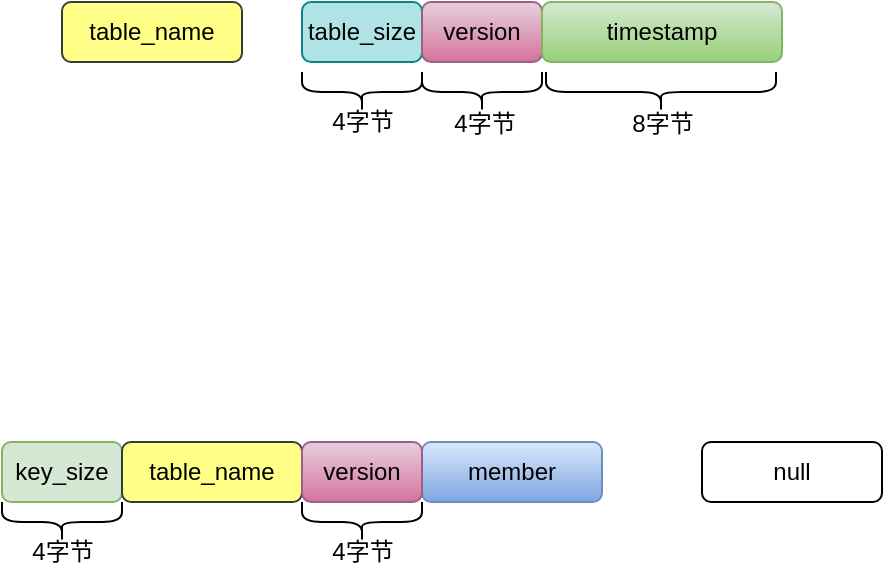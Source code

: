 <mxfile version="20.2.3" type="github">
  <diagram id="dMMoqp29PZXJmW7wQ7x7" name="第 1 页">
    <mxGraphModel dx="1038" dy="579" grid="1" gridSize="10" guides="1" tooltips="1" connect="1" arrows="1" fold="1" page="1" pageScale="1" pageWidth="827" pageHeight="1169" math="0" shadow="0">
      <root>
        <mxCell id="0" />
        <mxCell id="1" parent="0" />
        <mxCell id="fxj41NMDC9bXyIDjLuFJ-2" value="key_size" style="rounded=1;whiteSpace=wrap;html=1;fillColor=#d5e8d4;strokeColor=#82b366;" parent="1" vertex="1">
          <mxGeometry x="90" y="330" width="60" height="30" as="geometry" />
        </mxCell>
        <mxCell id="fxj41NMDC9bXyIDjLuFJ-3" value="table_name" style="rounded=1;whiteSpace=wrap;html=1;fillColor=#ffff88;strokeColor=#36393d;" parent="1" vertex="1">
          <mxGeometry x="150" y="330" width="90" height="30" as="geometry" />
        </mxCell>
        <mxCell id="fxj41NMDC9bXyIDjLuFJ-5" value="member" style="rounded=1;whiteSpace=wrap;html=1;fillColor=#dae8fc;gradientColor=#7ea6e0;strokeColor=#6c8ebf;" parent="1" vertex="1">
          <mxGeometry x="300" y="330" width="90" height="30" as="geometry" />
        </mxCell>
        <mxCell id="fxj41NMDC9bXyIDjLuFJ-7" value="version" style="rounded=1;whiteSpace=wrap;html=1;fillColor=#e6d0de;gradientColor=#d5739d;strokeColor=#996185;" parent="1" vertex="1">
          <mxGeometry x="240" y="330" width="60" height="30" as="geometry" />
        </mxCell>
        <mxCell id="fxj41NMDC9bXyIDjLuFJ-8" value="null" style="rounded=1;whiteSpace=wrap;html=1;" parent="1" vertex="1">
          <mxGeometry x="440" y="330" width="90" height="30" as="geometry" />
        </mxCell>
        <mxCell id="fxj41NMDC9bXyIDjLuFJ-10" value="table_name" style="rounded=1;whiteSpace=wrap;html=1;fillColor=#ffff88;strokeColor=#36393d;" parent="1" vertex="1">
          <mxGeometry x="120" y="110" width="90" height="30" as="geometry" />
        </mxCell>
        <mxCell id="fxj41NMDC9bXyIDjLuFJ-11" value="table_size" style="rounded=1;whiteSpace=wrap;html=1;fillColor=#b0e3e6;strokeColor=#0e8088;" parent="1" vertex="1">
          <mxGeometry x="240" y="110" width="60" height="30" as="geometry" />
        </mxCell>
        <mxCell id="fxj41NMDC9bXyIDjLuFJ-12" value="version" style="rounded=1;whiteSpace=wrap;html=1;fillColor=#e6d0de;gradientColor=#d5739d;strokeColor=#996185;" parent="1" vertex="1">
          <mxGeometry x="300" y="110" width="60" height="30" as="geometry" />
        </mxCell>
        <mxCell id="fxj41NMDC9bXyIDjLuFJ-13" value="timestamp" style="rounded=1;whiteSpace=wrap;html=1;fillColor=#d5e8d4;strokeColor=#82b366;gradientColor=#97d077;" parent="1" vertex="1">
          <mxGeometry x="360" y="110" width="120" height="30" as="geometry" />
        </mxCell>
        <mxCell id="a17ZHB6fAJJrFwJBUc9u-2" value="" style="shape=curlyBracket;whiteSpace=wrap;html=1;rounded=1;rotation=-90;" vertex="1" parent="1">
          <mxGeometry x="260" y="125" width="20" height="60" as="geometry" />
        </mxCell>
        <mxCell id="a17ZHB6fAJJrFwJBUc9u-3" value="" style="shape=curlyBracket;whiteSpace=wrap;html=1;rounded=1;rotation=-90;" vertex="1" parent="1">
          <mxGeometry x="320" y="125" width="20" height="60" as="geometry" />
        </mxCell>
        <mxCell id="a17ZHB6fAJJrFwJBUc9u-4" value="" style="shape=curlyBracket;whiteSpace=wrap;html=1;rounded=1;rotation=-90;" vertex="1" parent="1">
          <mxGeometry x="409.5" y="97.5" width="20" height="115" as="geometry" />
        </mxCell>
        <mxCell id="a17ZHB6fAJJrFwJBUc9u-5" value="4字节" style="text;html=1;align=center;verticalAlign=middle;resizable=0;points=[];autosize=1;strokeColor=none;fillColor=none;" vertex="1" parent="1">
          <mxGeometry x="245" y="155" width="50" height="30" as="geometry" />
        </mxCell>
        <mxCell id="a17ZHB6fAJJrFwJBUc9u-6" value="4字节" style="text;html=1;align=center;verticalAlign=middle;resizable=0;points=[];autosize=1;strokeColor=none;fillColor=none;" vertex="1" parent="1">
          <mxGeometry x="306" y="156" width="50" height="30" as="geometry" />
        </mxCell>
        <mxCell id="a17ZHB6fAJJrFwJBUc9u-7" value="8字节" style="text;html=1;align=center;verticalAlign=middle;resizable=0;points=[];autosize=1;strokeColor=none;fillColor=none;" vertex="1" parent="1">
          <mxGeometry x="394.5" y="156" width="50" height="30" as="geometry" />
        </mxCell>
        <mxCell id="a17ZHB6fAJJrFwJBUc9u-8" value="" style="shape=curlyBracket;whiteSpace=wrap;html=1;rounded=1;rotation=-90;" vertex="1" parent="1">
          <mxGeometry x="110" y="340" width="20" height="60" as="geometry" />
        </mxCell>
        <mxCell id="a17ZHB6fAJJrFwJBUc9u-9" value="4字节" style="text;html=1;align=center;verticalAlign=middle;resizable=0;points=[];autosize=1;strokeColor=none;fillColor=none;" vertex="1" parent="1">
          <mxGeometry x="95" y="370" width="50" height="30" as="geometry" />
        </mxCell>
        <mxCell id="a17ZHB6fAJJrFwJBUc9u-10" value="4字节" style="text;html=1;align=center;verticalAlign=middle;resizable=0;points=[];autosize=1;strokeColor=none;fillColor=none;" vertex="1" parent="1">
          <mxGeometry x="245" y="370" width="50" height="30" as="geometry" />
        </mxCell>
        <mxCell id="a17ZHB6fAJJrFwJBUc9u-12" value="" style="shape=curlyBracket;whiteSpace=wrap;html=1;rounded=1;rotation=-90;" vertex="1" parent="1">
          <mxGeometry x="260" y="340" width="20" height="60" as="geometry" />
        </mxCell>
      </root>
    </mxGraphModel>
  </diagram>
</mxfile>
